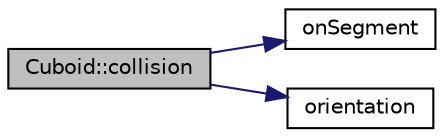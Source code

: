 digraph "Cuboid::collision"
{
 // LATEX_PDF_SIZE
  edge [fontname="Helvetica",fontsize="10",labelfontname="Helvetica",labelfontsize="10"];
  node [fontname="Helvetica",fontsize="10",shape=record];
  rankdir="LR";
  Node1 [label="Cuboid::collision",height=0.2,width=0.4,color="black", fillcolor="grey75", style="filled", fontcolor="black",tooltip="Metoda klasy Rectangle sluzaca sprawdzeniu, czy wskazany prostokat wchodzi   w kolizje z innym prosto..."];
  Node1 -> Node2 [color="midnightblue",fontsize="10",style="solid",fontname="Helvetica"];
  Node2 [label="onSegment",height=0.2,width=0.4,color="black", fillcolor="white", style="filled",URL="$cuboid_8cpp.html#a7799f3552ea11206bbaa6c24fb1e5021",tooltip="Funkcja pomocnicza metody detekcji kolizji, sluzy do sprawdzenia, czy punkt q lezy na odcingu pr...."];
  Node1 -> Node3 [color="midnightblue",fontsize="10",style="solid",fontname="Helvetica"];
  Node3 [label="orientation",height=0.2,width=0.4,color="black", fillcolor="white", style="filled",URL="$cuboid_8cpp.html#ad5aac1c16a01e64ce690bb9b8736f075",tooltip="Funkcja pomocnicza metody detekcji kolizji, sluzy do sprawdzenia orientacji polozenia 3 punktow...."];
}
